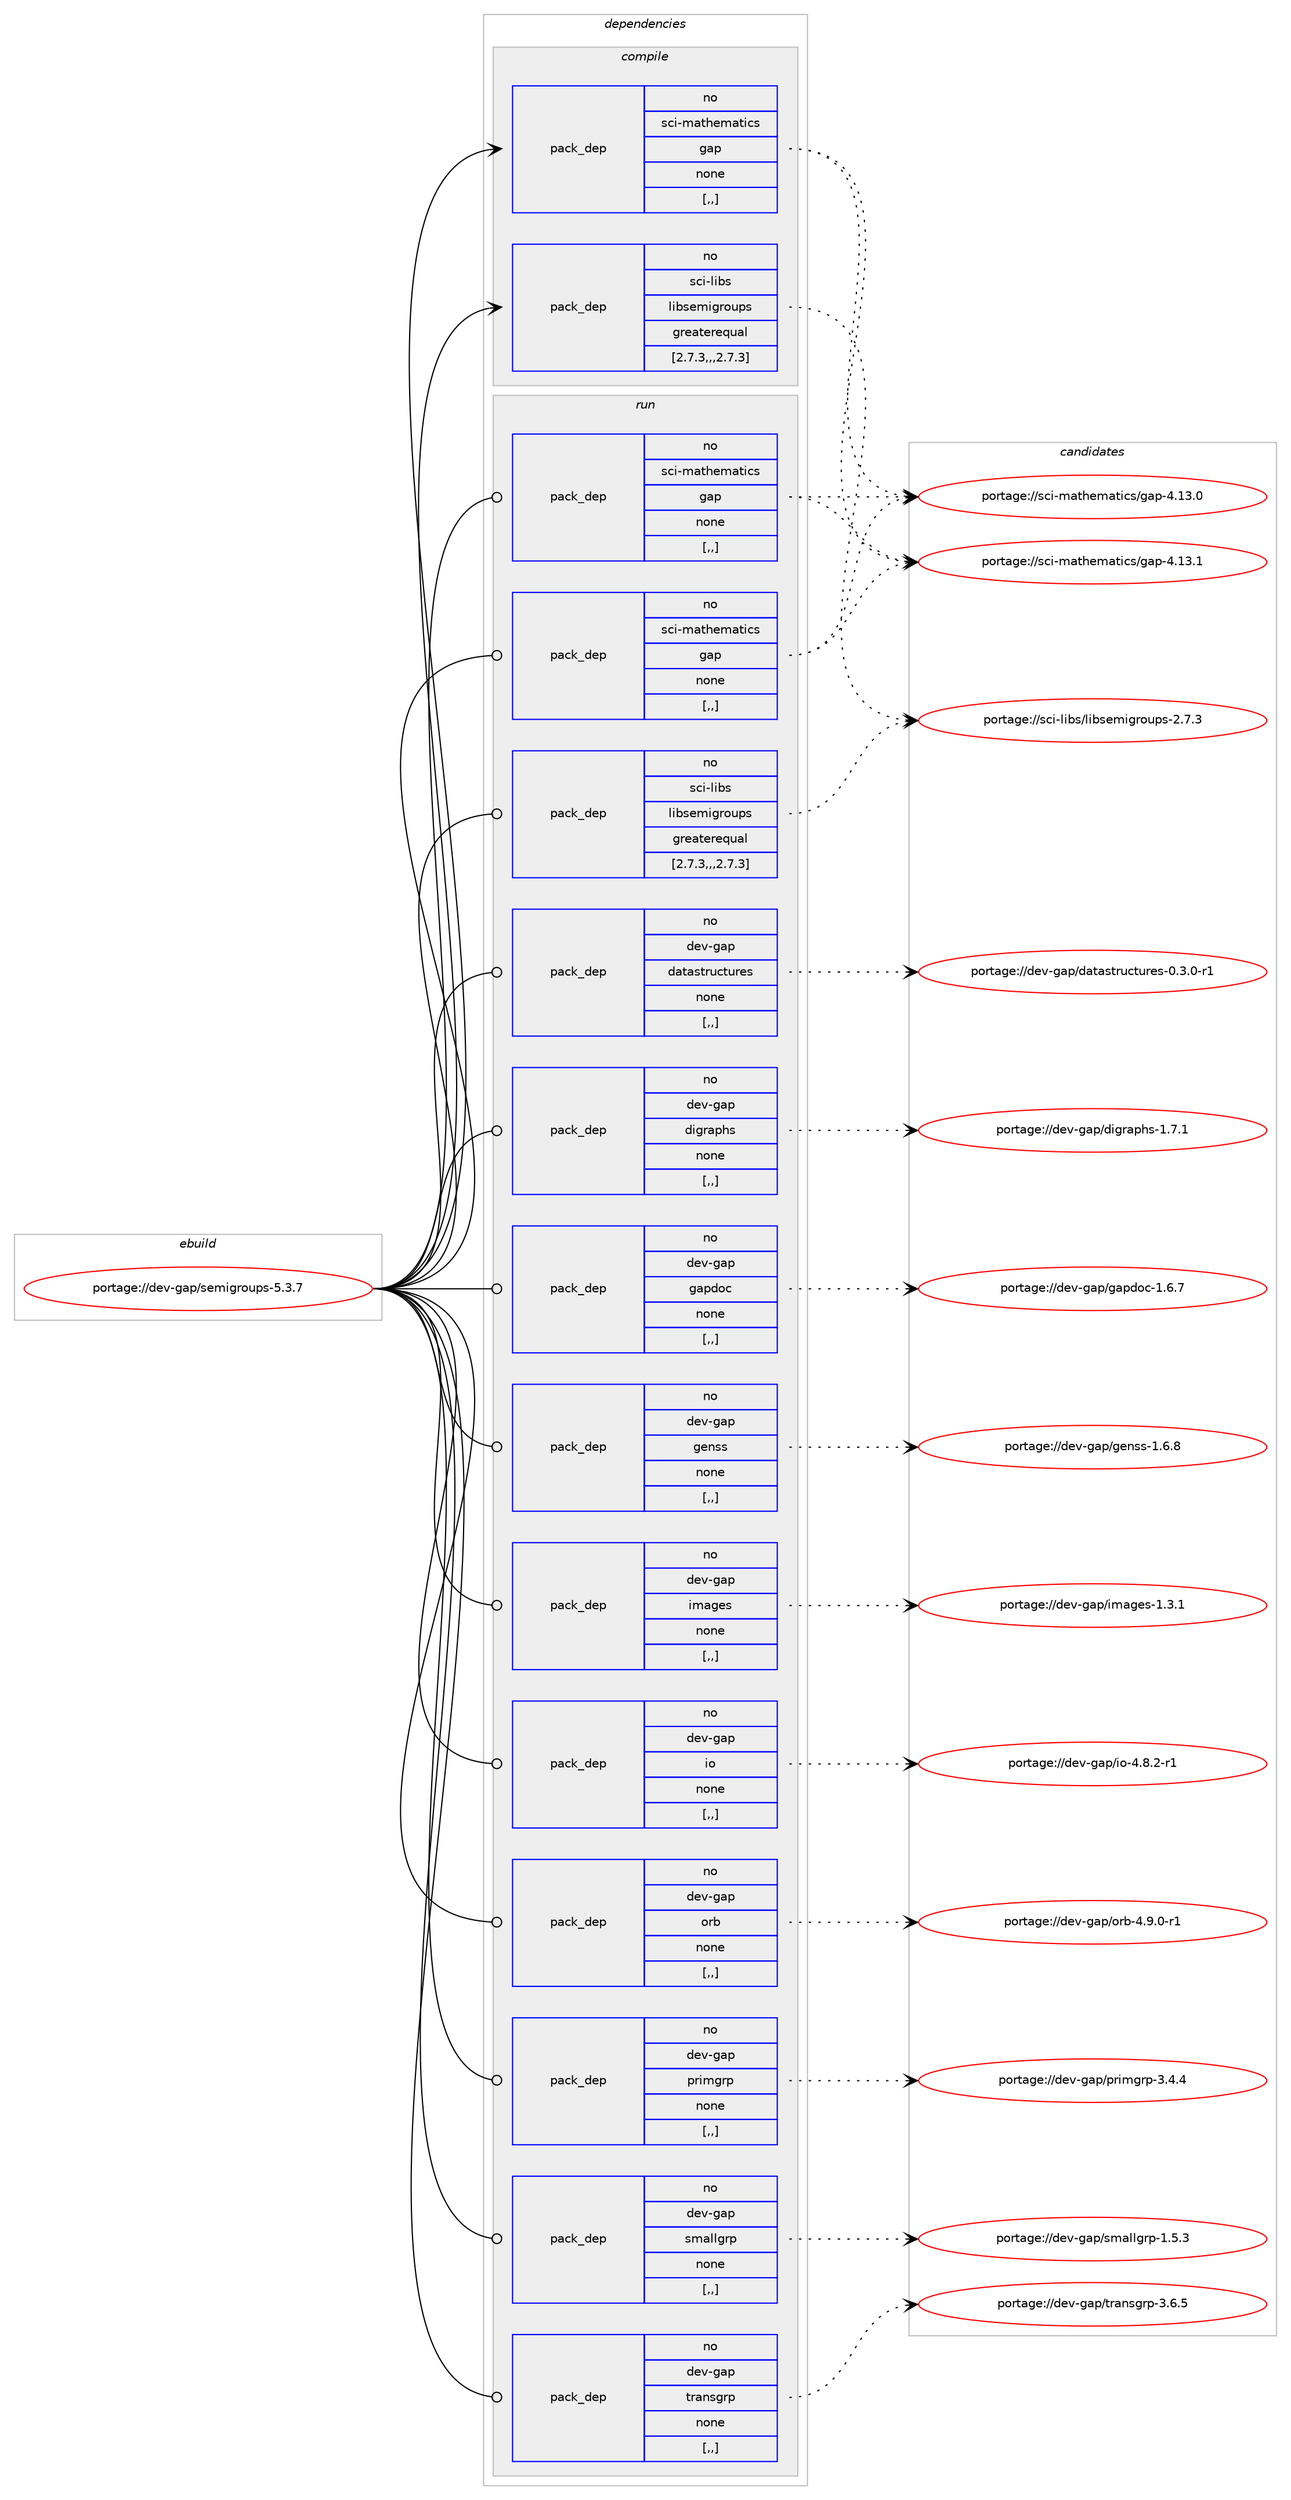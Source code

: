 digraph prolog {

# *************
# Graph options
# *************

newrank=true;
concentrate=true;
compound=true;
graph [rankdir=LR,fontname=Helvetica,fontsize=10,ranksep=1.5];#, ranksep=2.5, nodesep=0.2];
edge  [arrowhead=vee];
node  [fontname=Helvetica,fontsize=10];

# **********
# The ebuild
# **********

subgraph cluster_leftcol {
color=gray;
rank=same;
label=<<i>ebuild</i>>;
id [label="portage://dev-gap/semigroups-5.3.7", color=red, width=4, href="../dev-gap/semigroups-5.3.7.svg"];
}

# ****************
# The dependencies
# ****************

subgraph cluster_midcol {
color=gray;
label=<<i>dependencies</i>>;
subgraph cluster_compile {
fillcolor="#eeeeee";
style=filled;
label=<<i>compile</i>>;
subgraph pack53519 {
dependency73869 [label=<<TABLE BORDER="0" CELLBORDER="1" CELLSPACING="0" CELLPADDING="4" WIDTH="220"><TR><TD ROWSPAN="6" CELLPADDING="30">pack_dep</TD></TR><TR><TD WIDTH="110">no</TD></TR><TR><TD>sci-libs</TD></TR><TR><TD>libsemigroups</TD></TR><TR><TD>greaterequal</TD></TR><TR><TD>[2.7.3,,,2.7.3]</TD></TR></TABLE>>, shape=none, color=blue];
}
id:e -> dependency73869:w [weight=20,style="solid",arrowhead="vee"];
subgraph pack53520 {
dependency73870 [label=<<TABLE BORDER="0" CELLBORDER="1" CELLSPACING="0" CELLPADDING="4" WIDTH="220"><TR><TD ROWSPAN="6" CELLPADDING="30">pack_dep</TD></TR><TR><TD WIDTH="110">no</TD></TR><TR><TD>sci-mathematics</TD></TR><TR><TD>gap</TD></TR><TR><TD>none</TD></TR><TR><TD>[,,]</TD></TR></TABLE>>, shape=none, color=blue];
}
id:e -> dependency73870:w [weight=20,style="solid",arrowhead="vee"];
}
subgraph cluster_compileandrun {
fillcolor="#eeeeee";
style=filled;
label=<<i>compile and run</i>>;
}
subgraph cluster_run {
fillcolor="#eeeeee";
style=filled;
label=<<i>run</i>>;
subgraph pack53521 {
dependency73871 [label=<<TABLE BORDER="0" CELLBORDER="1" CELLSPACING="0" CELLPADDING="4" WIDTH="220"><TR><TD ROWSPAN="6" CELLPADDING="30">pack_dep</TD></TR><TR><TD WIDTH="110">no</TD></TR><TR><TD>dev-gap</TD></TR><TR><TD>datastructures</TD></TR><TR><TD>none</TD></TR><TR><TD>[,,]</TD></TR></TABLE>>, shape=none, color=blue];
}
id:e -> dependency73871:w [weight=20,style="solid",arrowhead="odot"];
subgraph pack53522 {
dependency73872 [label=<<TABLE BORDER="0" CELLBORDER="1" CELLSPACING="0" CELLPADDING="4" WIDTH="220"><TR><TD ROWSPAN="6" CELLPADDING="30">pack_dep</TD></TR><TR><TD WIDTH="110">no</TD></TR><TR><TD>dev-gap</TD></TR><TR><TD>digraphs</TD></TR><TR><TD>none</TD></TR><TR><TD>[,,]</TD></TR></TABLE>>, shape=none, color=blue];
}
id:e -> dependency73872:w [weight=20,style="solid",arrowhead="odot"];
subgraph pack53523 {
dependency73873 [label=<<TABLE BORDER="0" CELLBORDER="1" CELLSPACING="0" CELLPADDING="4" WIDTH="220"><TR><TD ROWSPAN="6" CELLPADDING="30">pack_dep</TD></TR><TR><TD WIDTH="110">no</TD></TR><TR><TD>dev-gap</TD></TR><TR><TD>gapdoc</TD></TR><TR><TD>none</TD></TR><TR><TD>[,,]</TD></TR></TABLE>>, shape=none, color=blue];
}
id:e -> dependency73873:w [weight=20,style="solid",arrowhead="odot"];
subgraph pack53524 {
dependency73874 [label=<<TABLE BORDER="0" CELLBORDER="1" CELLSPACING="0" CELLPADDING="4" WIDTH="220"><TR><TD ROWSPAN="6" CELLPADDING="30">pack_dep</TD></TR><TR><TD WIDTH="110">no</TD></TR><TR><TD>dev-gap</TD></TR><TR><TD>genss</TD></TR><TR><TD>none</TD></TR><TR><TD>[,,]</TD></TR></TABLE>>, shape=none, color=blue];
}
id:e -> dependency73874:w [weight=20,style="solid",arrowhead="odot"];
subgraph pack53525 {
dependency73875 [label=<<TABLE BORDER="0" CELLBORDER="1" CELLSPACING="0" CELLPADDING="4" WIDTH="220"><TR><TD ROWSPAN="6" CELLPADDING="30">pack_dep</TD></TR><TR><TD WIDTH="110">no</TD></TR><TR><TD>dev-gap</TD></TR><TR><TD>images</TD></TR><TR><TD>none</TD></TR><TR><TD>[,,]</TD></TR></TABLE>>, shape=none, color=blue];
}
id:e -> dependency73875:w [weight=20,style="solid",arrowhead="odot"];
subgraph pack53526 {
dependency73876 [label=<<TABLE BORDER="0" CELLBORDER="1" CELLSPACING="0" CELLPADDING="4" WIDTH="220"><TR><TD ROWSPAN="6" CELLPADDING="30">pack_dep</TD></TR><TR><TD WIDTH="110">no</TD></TR><TR><TD>dev-gap</TD></TR><TR><TD>io</TD></TR><TR><TD>none</TD></TR><TR><TD>[,,]</TD></TR></TABLE>>, shape=none, color=blue];
}
id:e -> dependency73876:w [weight=20,style="solid",arrowhead="odot"];
subgraph pack53527 {
dependency73877 [label=<<TABLE BORDER="0" CELLBORDER="1" CELLSPACING="0" CELLPADDING="4" WIDTH="220"><TR><TD ROWSPAN="6" CELLPADDING="30">pack_dep</TD></TR><TR><TD WIDTH="110">no</TD></TR><TR><TD>dev-gap</TD></TR><TR><TD>orb</TD></TR><TR><TD>none</TD></TR><TR><TD>[,,]</TD></TR></TABLE>>, shape=none, color=blue];
}
id:e -> dependency73877:w [weight=20,style="solid",arrowhead="odot"];
subgraph pack53528 {
dependency73878 [label=<<TABLE BORDER="0" CELLBORDER="1" CELLSPACING="0" CELLPADDING="4" WIDTH="220"><TR><TD ROWSPAN="6" CELLPADDING="30">pack_dep</TD></TR><TR><TD WIDTH="110">no</TD></TR><TR><TD>dev-gap</TD></TR><TR><TD>primgrp</TD></TR><TR><TD>none</TD></TR><TR><TD>[,,]</TD></TR></TABLE>>, shape=none, color=blue];
}
id:e -> dependency73878:w [weight=20,style="solid",arrowhead="odot"];
subgraph pack53529 {
dependency73879 [label=<<TABLE BORDER="0" CELLBORDER="1" CELLSPACING="0" CELLPADDING="4" WIDTH="220"><TR><TD ROWSPAN="6" CELLPADDING="30">pack_dep</TD></TR><TR><TD WIDTH="110">no</TD></TR><TR><TD>dev-gap</TD></TR><TR><TD>smallgrp</TD></TR><TR><TD>none</TD></TR><TR><TD>[,,]</TD></TR></TABLE>>, shape=none, color=blue];
}
id:e -> dependency73879:w [weight=20,style="solid",arrowhead="odot"];
subgraph pack53530 {
dependency73880 [label=<<TABLE BORDER="0" CELLBORDER="1" CELLSPACING="0" CELLPADDING="4" WIDTH="220"><TR><TD ROWSPAN="6" CELLPADDING="30">pack_dep</TD></TR><TR><TD WIDTH="110">no</TD></TR><TR><TD>dev-gap</TD></TR><TR><TD>transgrp</TD></TR><TR><TD>none</TD></TR><TR><TD>[,,]</TD></TR></TABLE>>, shape=none, color=blue];
}
id:e -> dependency73880:w [weight=20,style="solid",arrowhead="odot"];
subgraph pack53531 {
dependency73881 [label=<<TABLE BORDER="0" CELLBORDER="1" CELLSPACING="0" CELLPADDING="4" WIDTH="220"><TR><TD ROWSPAN="6" CELLPADDING="30">pack_dep</TD></TR><TR><TD WIDTH="110">no</TD></TR><TR><TD>sci-libs</TD></TR><TR><TD>libsemigroups</TD></TR><TR><TD>greaterequal</TD></TR><TR><TD>[2.7.3,,,2.7.3]</TD></TR></TABLE>>, shape=none, color=blue];
}
id:e -> dependency73881:w [weight=20,style="solid",arrowhead="odot"];
subgraph pack53532 {
dependency73882 [label=<<TABLE BORDER="0" CELLBORDER="1" CELLSPACING="0" CELLPADDING="4" WIDTH="220"><TR><TD ROWSPAN="6" CELLPADDING="30">pack_dep</TD></TR><TR><TD WIDTH="110">no</TD></TR><TR><TD>sci-mathematics</TD></TR><TR><TD>gap</TD></TR><TR><TD>none</TD></TR><TR><TD>[,,]</TD></TR></TABLE>>, shape=none, color=blue];
}
id:e -> dependency73882:w [weight=20,style="solid",arrowhead="odot"];
subgraph pack53533 {
dependency73883 [label=<<TABLE BORDER="0" CELLBORDER="1" CELLSPACING="0" CELLPADDING="4" WIDTH="220"><TR><TD ROWSPAN="6" CELLPADDING="30">pack_dep</TD></TR><TR><TD WIDTH="110">no</TD></TR><TR><TD>sci-mathematics</TD></TR><TR><TD>gap</TD></TR><TR><TD>none</TD></TR><TR><TD>[,,]</TD></TR></TABLE>>, shape=none, color=blue];
}
id:e -> dependency73883:w [weight=20,style="solid",arrowhead="odot"];
}
}

# **************
# The candidates
# **************

subgraph cluster_choices {
rank=same;
color=gray;
label=<<i>candidates</i>>;

subgraph choice53519 {
color=black;
nodesep=1;
choice1159910545108105981154710810598115101109105103114111117112115455046554651 [label="portage://sci-libs/libsemigroups-2.7.3", color=red, width=4,href="../sci-libs/libsemigroups-2.7.3.svg"];
dependency73869:e -> choice1159910545108105981154710810598115101109105103114111117112115455046554651:w [style=dotted,weight="100"];
}
subgraph choice53520 {
color=black;
nodesep=1;
choice1159910545109971161041011099711610599115471039711245524649514648 [label="portage://sci-mathematics/gap-4.13.0", color=red, width=4,href="../sci-mathematics/gap-4.13.0.svg"];
choice1159910545109971161041011099711610599115471039711245524649514649 [label="portage://sci-mathematics/gap-4.13.1", color=red, width=4,href="../sci-mathematics/gap-4.13.1.svg"];
dependency73870:e -> choice1159910545109971161041011099711610599115471039711245524649514648:w [style=dotted,weight="100"];
dependency73870:e -> choice1159910545109971161041011099711610599115471039711245524649514649:w [style=dotted,weight="100"];
}
subgraph choice53521 {
color=black;
nodesep=1;
choice1001011184510397112471009711697115116114117991161171141011154548465146484511449 [label="portage://dev-gap/datastructures-0.3.0-r1", color=red, width=4,href="../dev-gap/datastructures-0.3.0-r1.svg"];
dependency73871:e -> choice1001011184510397112471009711697115116114117991161171141011154548465146484511449:w [style=dotted,weight="100"];
}
subgraph choice53522 {
color=black;
nodesep=1;
choice10010111845103971124710010510311497112104115454946554649 [label="portage://dev-gap/digraphs-1.7.1", color=red, width=4,href="../dev-gap/digraphs-1.7.1.svg"];
dependency73872:e -> choice10010111845103971124710010510311497112104115454946554649:w [style=dotted,weight="100"];
}
subgraph choice53523 {
color=black;
nodesep=1;
choice1001011184510397112471039711210011199454946544655 [label="portage://dev-gap/gapdoc-1.6.7", color=red, width=4,href="../dev-gap/gapdoc-1.6.7.svg"];
dependency73873:e -> choice1001011184510397112471039711210011199454946544655:w [style=dotted,weight="100"];
}
subgraph choice53524 {
color=black;
nodesep=1;
choice100101118451039711247103101110115115454946544656 [label="portage://dev-gap/genss-1.6.8", color=red, width=4,href="../dev-gap/genss-1.6.8.svg"];
dependency73874:e -> choice100101118451039711247103101110115115454946544656:w [style=dotted,weight="100"];
}
subgraph choice53525 {
color=black;
nodesep=1;
choice10010111845103971124710510997103101115454946514649 [label="portage://dev-gap/images-1.3.1", color=red, width=4,href="../dev-gap/images-1.3.1.svg"];
dependency73875:e -> choice10010111845103971124710510997103101115454946514649:w [style=dotted,weight="100"];
}
subgraph choice53526 {
color=black;
nodesep=1;
choice1001011184510397112471051114552465646504511449 [label="portage://dev-gap/io-4.8.2-r1", color=red, width=4,href="../dev-gap/io-4.8.2-r1.svg"];
dependency73876:e -> choice1001011184510397112471051114552465646504511449:w [style=dotted,weight="100"];
}
subgraph choice53527 {
color=black;
nodesep=1;
choice100101118451039711247111114984552465746484511449 [label="portage://dev-gap/orb-4.9.0-r1", color=red, width=4,href="../dev-gap/orb-4.9.0-r1.svg"];
dependency73877:e -> choice100101118451039711247111114984552465746484511449:w [style=dotted,weight="100"];
}
subgraph choice53528 {
color=black;
nodesep=1;
choice100101118451039711247112114105109103114112455146524652 [label="portage://dev-gap/primgrp-3.4.4", color=red, width=4,href="../dev-gap/primgrp-3.4.4.svg"];
dependency73878:e -> choice100101118451039711247112114105109103114112455146524652:w [style=dotted,weight="100"];
}
subgraph choice53529 {
color=black;
nodesep=1;
choice10010111845103971124711510997108108103114112454946534651 [label="portage://dev-gap/smallgrp-1.5.3", color=red, width=4,href="../dev-gap/smallgrp-1.5.3.svg"];
dependency73879:e -> choice10010111845103971124711510997108108103114112454946534651:w [style=dotted,weight="100"];
}
subgraph choice53530 {
color=black;
nodesep=1;
choice10010111845103971124711611497110115103114112455146544653 [label="portage://dev-gap/transgrp-3.6.5", color=red, width=4,href="../dev-gap/transgrp-3.6.5.svg"];
dependency73880:e -> choice10010111845103971124711611497110115103114112455146544653:w [style=dotted,weight="100"];
}
subgraph choice53531 {
color=black;
nodesep=1;
choice1159910545108105981154710810598115101109105103114111117112115455046554651 [label="portage://sci-libs/libsemigroups-2.7.3", color=red, width=4,href="../sci-libs/libsemigroups-2.7.3.svg"];
dependency73881:e -> choice1159910545108105981154710810598115101109105103114111117112115455046554651:w [style=dotted,weight="100"];
}
subgraph choice53532 {
color=black;
nodesep=1;
choice1159910545109971161041011099711610599115471039711245524649514648 [label="portage://sci-mathematics/gap-4.13.0", color=red, width=4,href="../sci-mathematics/gap-4.13.0.svg"];
choice1159910545109971161041011099711610599115471039711245524649514649 [label="portage://sci-mathematics/gap-4.13.1", color=red, width=4,href="../sci-mathematics/gap-4.13.1.svg"];
dependency73882:e -> choice1159910545109971161041011099711610599115471039711245524649514648:w [style=dotted,weight="100"];
dependency73882:e -> choice1159910545109971161041011099711610599115471039711245524649514649:w [style=dotted,weight="100"];
}
subgraph choice53533 {
color=black;
nodesep=1;
choice1159910545109971161041011099711610599115471039711245524649514648 [label="portage://sci-mathematics/gap-4.13.0", color=red, width=4,href="../sci-mathematics/gap-4.13.0.svg"];
choice1159910545109971161041011099711610599115471039711245524649514649 [label="portage://sci-mathematics/gap-4.13.1", color=red, width=4,href="../sci-mathematics/gap-4.13.1.svg"];
dependency73883:e -> choice1159910545109971161041011099711610599115471039711245524649514648:w [style=dotted,weight="100"];
dependency73883:e -> choice1159910545109971161041011099711610599115471039711245524649514649:w [style=dotted,weight="100"];
}
}

}
